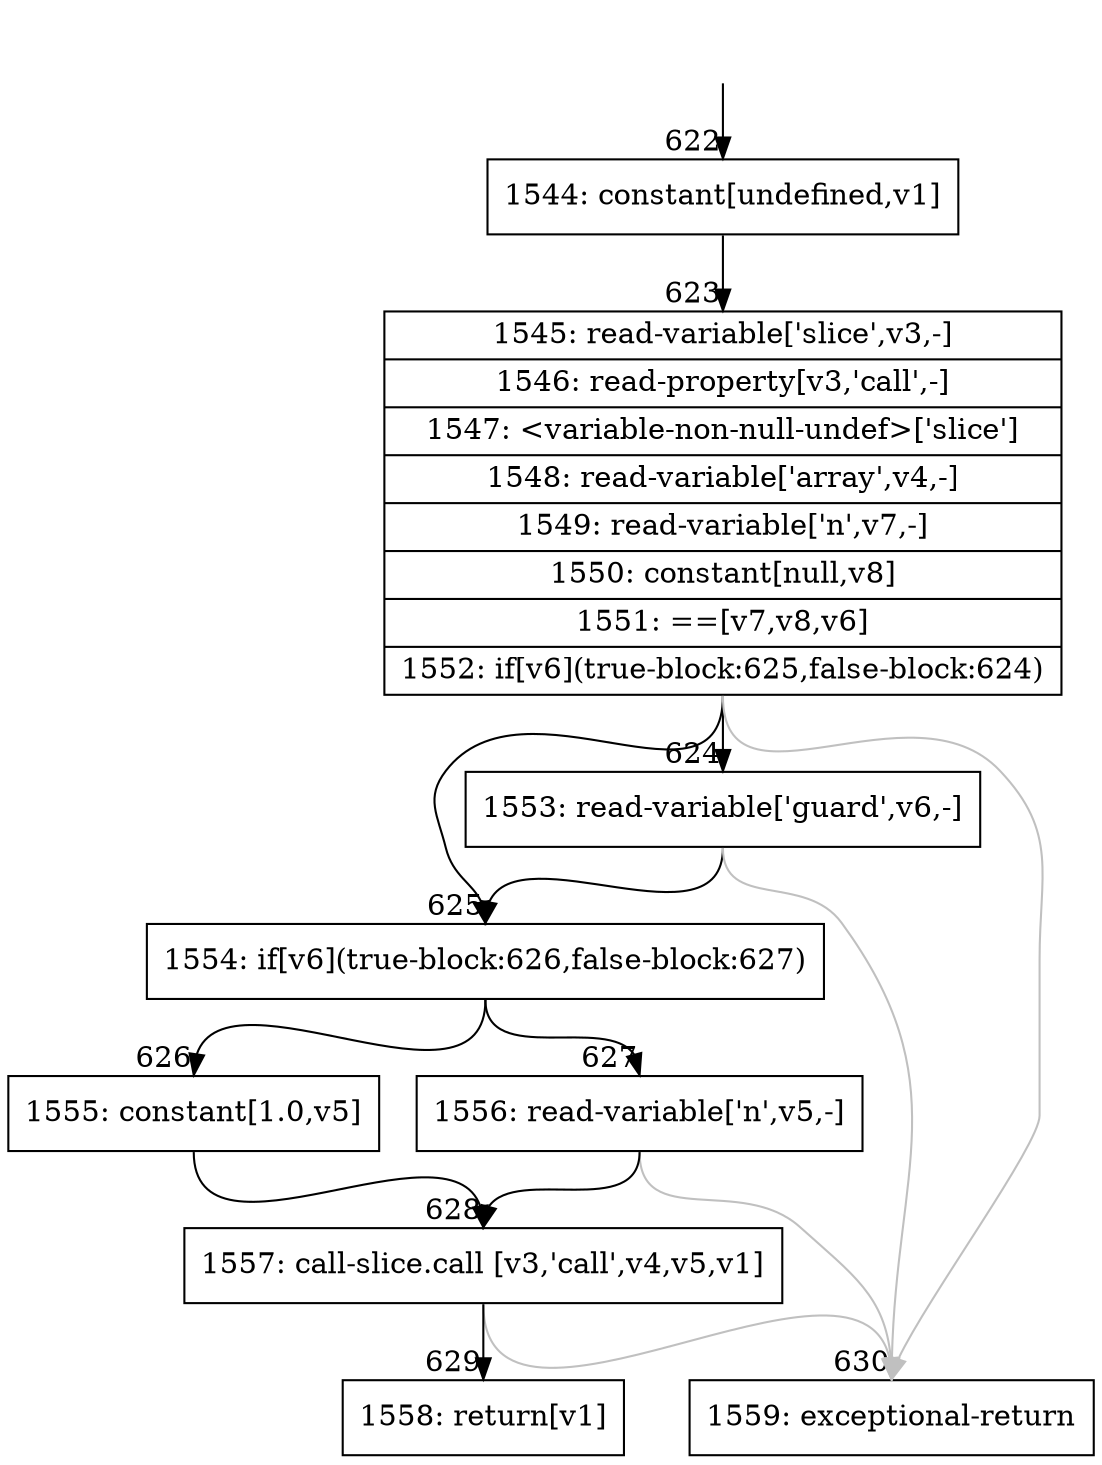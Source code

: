 digraph {
rankdir="TD"
BB_entry57[shape=none,label=""];
BB_entry57 -> BB622 [tailport=s, headport=n, headlabel="    622"]
BB622 [shape=record label="{1544: constant[undefined,v1]}" ] 
BB622 -> BB623 [tailport=s, headport=n, headlabel="      623"]
BB623 [shape=record label="{1545: read-variable['slice',v3,-]|1546: read-property[v3,'call',-]|1547: \<variable-non-null-undef\>['slice']|1548: read-variable['array',v4,-]|1549: read-variable['n',v7,-]|1550: constant[null,v8]|1551: ==[v7,v8,v6]|1552: if[v6](true-block:625,false-block:624)}" ] 
BB623 -> BB625 [tailport=s, headport=n, headlabel="      625"]
BB623 -> BB624 [tailport=s, headport=n, headlabel="      624"]
BB623 -> BB630 [tailport=s, headport=n, color=gray, headlabel="      630"]
BB624 [shape=record label="{1553: read-variable['guard',v6,-]}" ] 
BB624 -> BB625 [tailport=s, headport=n]
BB624 -> BB630 [tailport=s, headport=n, color=gray]
BB625 [shape=record label="{1554: if[v6](true-block:626,false-block:627)}" ] 
BB625 -> BB626 [tailport=s, headport=n, headlabel="      626"]
BB625 -> BB627 [tailport=s, headport=n, headlabel="      627"]
BB626 [shape=record label="{1555: constant[1.0,v5]}" ] 
BB626 -> BB628 [tailport=s, headport=n, headlabel="      628"]
BB627 [shape=record label="{1556: read-variable['n',v5,-]}" ] 
BB627 -> BB628 [tailport=s, headport=n]
BB627 -> BB630 [tailport=s, headport=n, color=gray]
BB628 [shape=record label="{1557: call-slice.call [v3,'call',v4,v5,v1]}" ] 
BB628 -> BB629 [tailport=s, headport=n, headlabel="      629"]
BB628 -> BB630 [tailport=s, headport=n, color=gray]
BB629 [shape=record label="{1558: return[v1]}" ] 
BB630 [shape=record label="{1559: exceptional-return}" ] 
//#$~ 481
}
